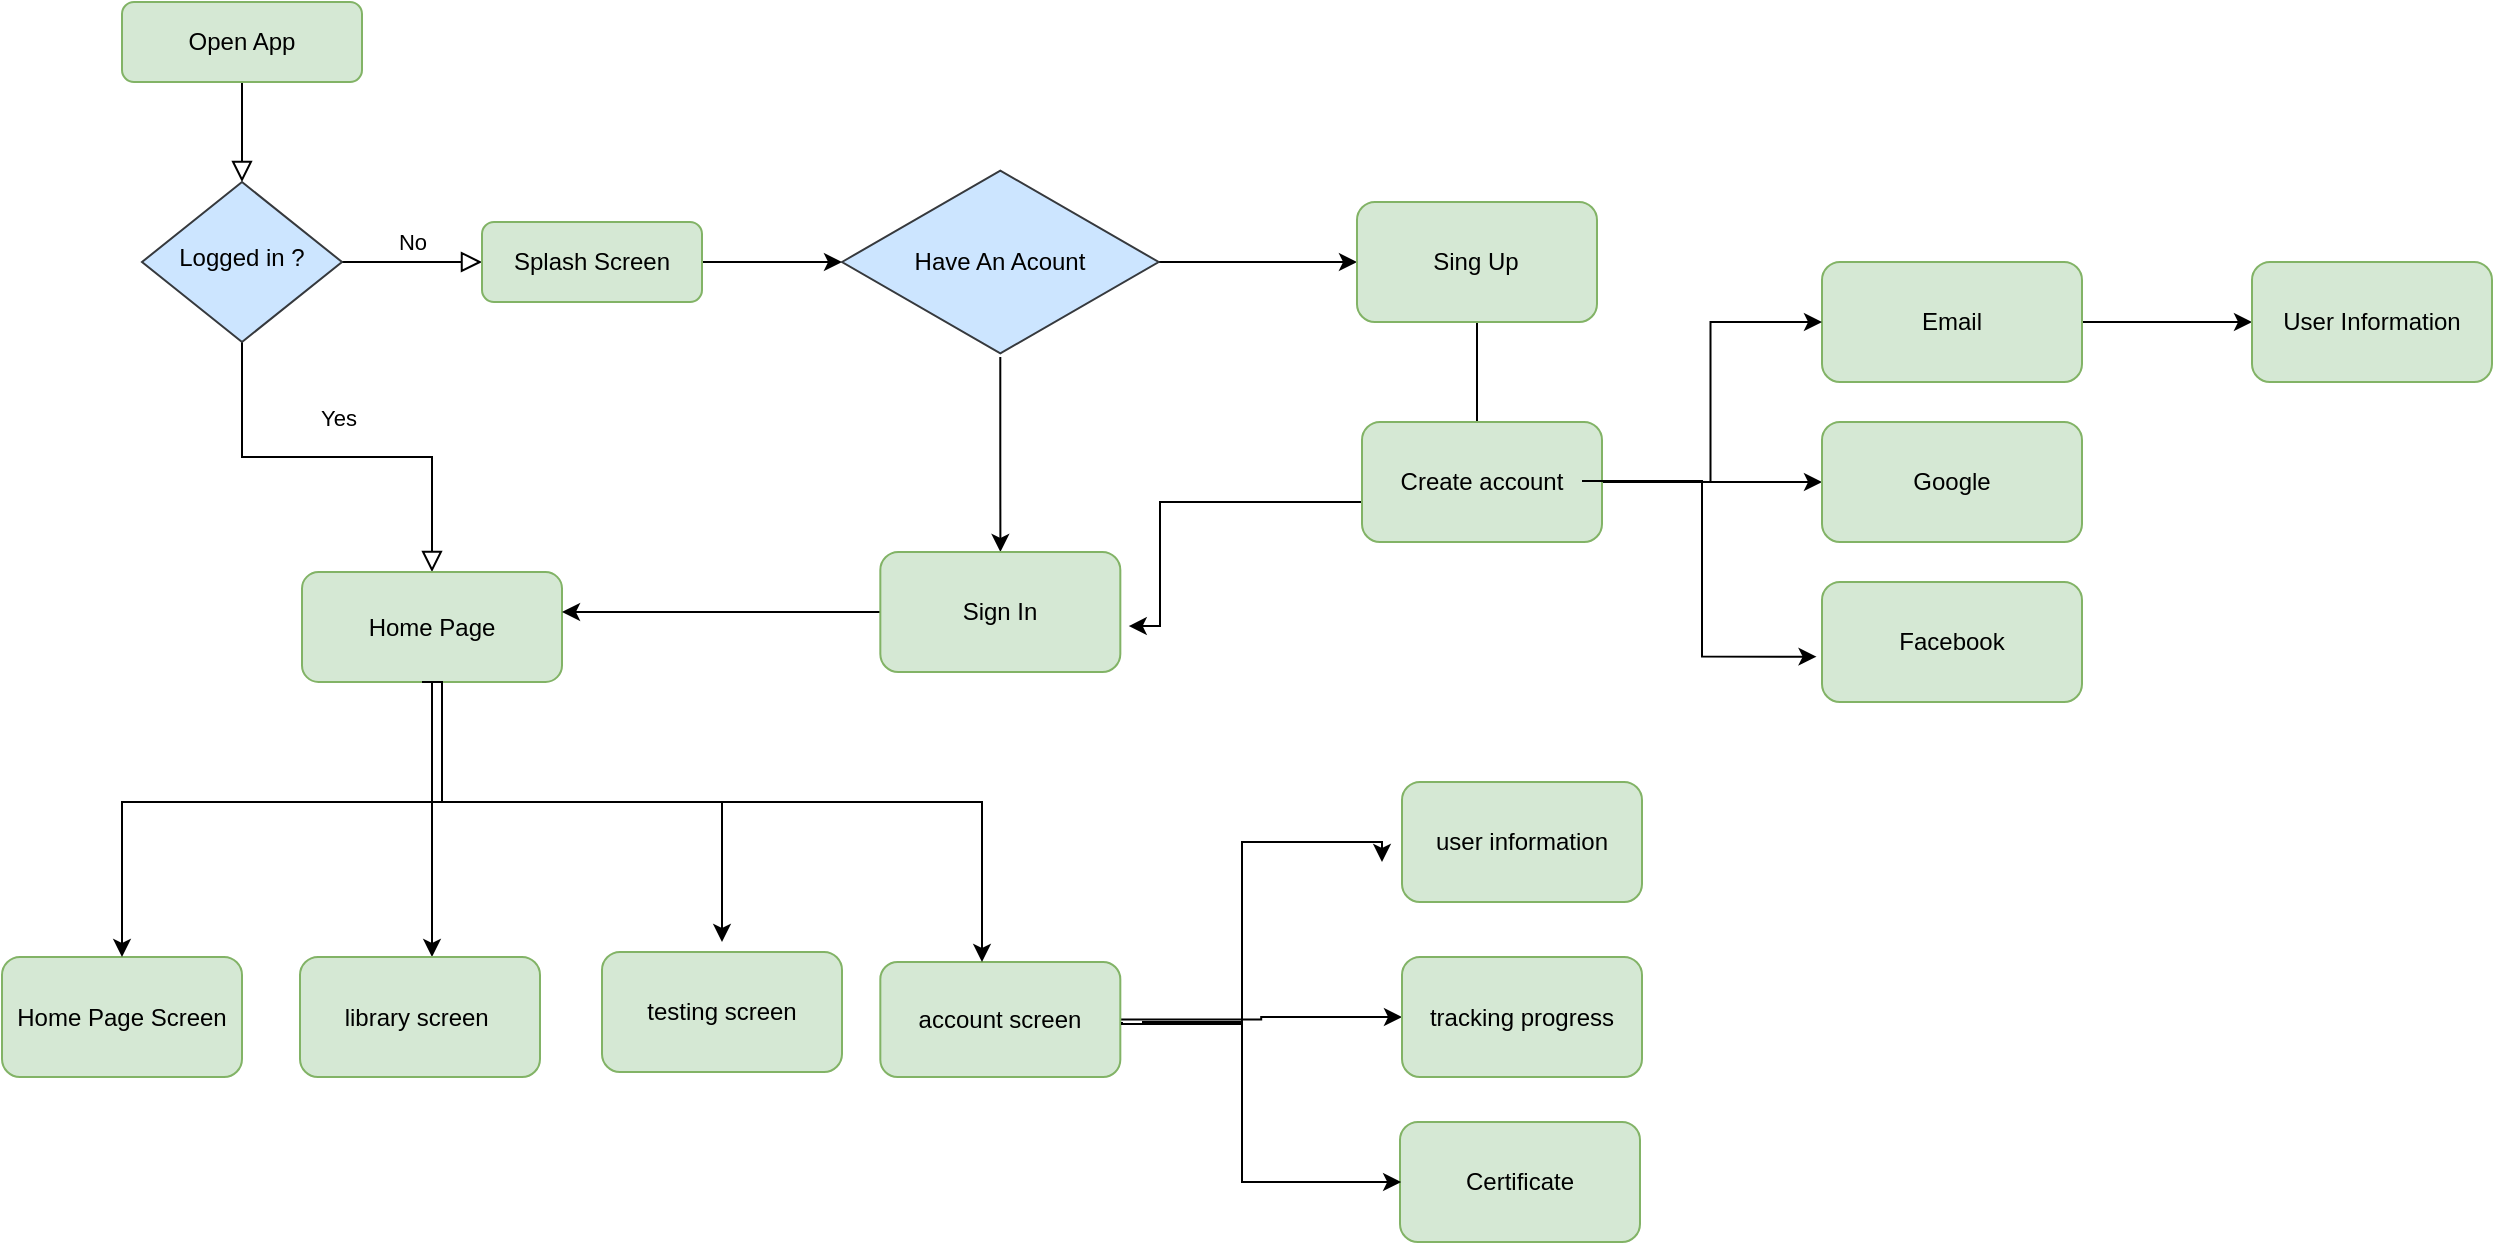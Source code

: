 <mxfile version="24.7.6">
  <diagram id="C5RBs43oDa-KdzZeNtuy" name="Page-1">
    <mxGraphModel dx="1134" dy="750" grid="1" gridSize="10" guides="1" tooltips="1" connect="1" arrows="1" fold="1" page="1" pageScale="1" pageWidth="827" pageHeight="1169" math="0" shadow="0">
      <root>
        <mxCell id="WIyWlLk6GJQsqaUBKTNV-0" />
        <mxCell id="WIyWlLk6GJQsqaUBKTNV-1" parent="WIyWlLk6GJQsqaUBKTNV-0" />
        <mxCell id="WIyWlLk6GJQsqaUBKTNV-2" value="" style="rounded=0;html=1;jettySize=auto;orthogonalLoop=1;fontSize=11;endArrow=block;endFill=0;endSize=8;strokeWidth=1;shadow=0;labelBackgroundColor=none;edgeStyle=orthogonalEdgeStyle;" parent="WIyWlLk6GJQsqaUBKTNV-1" source="WIyWlLk6GJQsqaUBKTNV-3" target="WIyWlLk6GJQsqaUBKTNV-6" edge="1">
          <mxGeometry relative="1" as="geometry" />
        </mxCell>
        <mxCell id="WIyWlLk6GJQsqaUBKTNV-3" value="Open App" style="rounded=1;whiteSpace=wrap;html=1;fontSize=12;glass=0;strokeWidth=1;shadow=0;fillColor=#d5e8d4;strokeColor=#82b366;" parent="WIyWlLk6GJQsqaUBKTNV-1" vertex="1">
          <mxGeometry x="160" y="80" width="120" height="40" as="geometry" />
        </mxCell>
        <mxCell id="WIyWlLk6GJQsqaUBKTNV-4" value="Yes" style="rounded=0;html=1;jettySize=auto;orthogonalLoop=1;fontSize=11;endArrow=block;endFill=0;endSize=8;strokeWidth=1;shadow=0;labelBackgroundColor=none;edgeStyle=orthogonalEdgeStyle;entryX=0.5;entryY=0;entryDx=0;entryDy=0;" parent="WIyWlLk6GJQsqaUBKTNV-1" source="WIyWlLk6GJQsqaUBKTNV-6" target="WIyWlLk6GJQsqaUBKTNV-12" edge="1">
          <mxGeometry y="20" relative="1" as="geometry">
            <mxPoint as="offset" />
            <mxPoint x="220" y="290" as="targetPoint" />
          </mxGeometry>
        </mxCell>
        <mxCell id="WIyWlLk6GJQsqaUBKTNV-5" value="No" style="edgeStyle=orthogonalEdgeStyle;rounded=0;html=1;jettySize=auto;orthogonalLoop=1;fontSize=11;endArrow=block;endFill=0;endSize=8;strokeWidth=1;shadow=0;labelBackgroundColor=none;" parent="WIyWlLk6GJQsqaUBKTNV-1" source="WIyWlLk6GJQsqaUBKTNV-6" target="WIyWlLk6GJQsqaUBKTNV-7" edge="1">
          <mxGeometry y="10" relative="1" as="geometry">
            <mxPoint as="offset" />
          </mxGeometry>
        </mxCell>
        <mxCell id="WIyWlLk6GJQsqaUBKTNV-6" value="Logged in ?" style="rhombus;whiteSpace=wrap;html=1;shadow=0;fontFamily=Helvetica;fontSize=12;align=center;strokeWidth=1;spacing=6;spacingTop=-4;fillColor=#cce5ff;strokeColor=#36393d;" parent="WIyWlLk6GJQsqaUBKTNV-1" vertex="1">
          <mxGeometry x="170" y="170" width="100" height="80" as="geometry" />
        </mxCell>
        <mxCell id="XwiI9bIP3NHyLbJwakYZ-5" style="edgeStyle=orthogonalEdgeStyle;rounded=0;orthogonalLoop=1;jettySize=auto;html=1;" edge="1" parent="WIyWlLk6GJQsqaUBKTNV-1" source="WIyWlLk6GJQsqaUBKTNV-7">
          <mxGeometry relative="1" as="geometry">
            <mxPoint x="520" y="210" as="targetPoint" />
          </mxGeometry>
        </mxCell>
        <mxCell id="WIyWlLk6GJQsqaUBKTNV-7" value="Splash Screen" style="rounded=1;whiteSpace=wrap;html=1;fontSize=12;glass=0;strokeWidth=1;shadow=0;fillColor=#d5e8d4;strokeColor=#82b366;" parent="WIyWlLk6GJQsqaUBKTNV-1" vertex="1">
          <mxGeometry x="340" y="190" width="110" height="40" as="geometry" />
        </mxCell>
        <mxCell id="XwiI9bIP3NHyLbJwakYZ-41" value="" style="edgeStyle=orthogonalEdgeStyle;rounded=0;orthogonalLoop=1;jettySize=auto;html=1;" edge="1" parent="WIyWlLk6GJQsqaUBKTNV-1" source="WIyWlLk6GJQsqaUBKTNV-12" target="XwiI9bIP3NHyLbJwakYZ-40">
          <mxGeometry relative="1" as="geometry">
            <Array as="points">
              <mxPoint x="315" y="530" />
              <mxPoint x="315" y="530" />
            </Array>
          </mxGeometry>
        </mxCell>
        <mxCell id="WIyWlLk6GJQsqaUBKTNV-12" value="Home Page" style="rounded=1;whiteSpace=wrap;html=1;fontSize=12;glass=0;strokeWidth=1;shadow=0;fillColor=#d5e8d4;strokeColor=#82b366;" parent="WIyWlLk6GJQsqaUBKTNV-1" vertex="1">
          <mxGeometry x="250" y="365" width="130" height="55" as="geometry" />
        </mxCell>
        <mxCell id="XwiI9bIP3NHyLbJwakYZ-16" value="" style="edgeStyle=orthogonalEdgeStyle;rounded=0;orthogonalLoop=1;jettySize=auto;html=1;" edge="1" parent="WIyWlLk6GJQsqaUBKTNV-1" source="XwiI9bIP3NHyLbJwakYZ-7" target="XwiI9bIP3NHyLbJwakYZ-15">
          <mxGeometry relative="1" as="geometry" />
        </mxCell>
        <mxCell id="XwiI9bIP3NHyLbJwakYZ-18" value="" style="edgeStyle=orthogonalEdgeStyle;rounded=0;orthogonalLoop=1;jettySize=auto;html=1;" edge="1" parent="WIyWlLk6GJQsqaUBKTNV-1" source="XwiI9bIP3NHyLbJwakYZ-7" target="XwiI9bIP3NHyLbJwakYZ-17">
          <mxGeometry relative="1" as="geometry" />
        </mxCell>
        <mxCell id="XwiI9bIP3NHyLbJwakYZ-7" value="Have An Acount" style="html=1;whiteSpace=wrap;aspect=fixed;shape=isoRectangle;fillColor=#cce5ff;strokeColor=#36393d;" vertex="1" parent="WIyWlLk6GJQsqaUBKTNV-1">
          <mxGeometry x="520" y="162.5" width="158.33" height="95" as="geometry" />
        </mxCell>
        <mxCell id="XwiI9bIP3NHyLbJwakYZ-19" style="edgeStyle=orthogonalEdgeStyle;rounded=0;orthogonalLoop=1;jettySize=auto;html=1;" edge="1" parent="WIyWlLk6GJQsqaUBKTNV-1" source="XwiI9bIP3NHyLbJwakYZ-15">
          <mxGeometry relative="1" as="geometry">
            <mxPoint x="380" y="385" as="targetPoint" />
          </mxGeometry>
        </mxCell>
        <mxCell id="XwiI9bIP3NHyLbJwakYZ-15" value="Sign In" style="rounded=1;whiteSpace=wrap;html=1;fillColor=#d5e8d4;strokeColor=#82b366;" vertex="1" parent="WIyWlLk6GJQsqaUBKTNV-1">
          <mxGeometry x="539.165" y="355" width="120" height="60" as="geometry" />
        </mxCell>
        <mxCell id="XwiI9bIP3NHyLbJwakYZ-21" style="edgeStyle=orthogonalEdgeStyle;rounded=0;orthogonalLoop=1;jettySize=auto;html=1;" edge="1" parent="WIyWlLk6GJQsqaUBKTNV-1" source="XwiI9bIP3NHyLbJwakYZ-17">
          <mxGeometry relative="1" as="geometry">
            <mxPoint x="837.495" y="320" as="targetPoint" />
          </mxGeometry>
        </mxCell>
        <mxCell id="XwiI9bIP3NHyLbJwakYZ-17" value="Sing Up" style="rounded=1;whiteSpace=wrap;html=1;fillColor=#d5e8d4;strokeColor=#82b366;" vertex="1" parent="WIyWlLk6GJQsqaUBKTNV-1">
          <mxGeometry x="777.495" y="180" width="120" height="60" as="geometry" />
        </mxCell>
        <mxCell id="XwiI9bIP3NHyLbJwakYZ-30" value="" style="edgeStyle=orthogonalEdgeStyle;rounded=0;orthogonalLoop=1;jettySize=auto;html=1;" edge="1" parent="WIyWlLk6GJQsqaUBKTNV-1" source="XwiI9bIP3NHyLbJwakYZ-22" target="XwiI9bIP3NHyLbJwakYZ-23">
          <mxGeometry relative="1" as="geometry" />
        </mxCell>
        <mxCell id="XwiI9bIP3NHyLbJwakYZ-39" style="edgeStyle=orthogonalEdgeStyle;rounded=0;orthogonalLoop=1;jettySize=auto;html=1;entryX=1.035;entryY=0.617;entryDx=0;entryDy=0;entryPerimeter=0;" edge="1" parent="WIyWlLk6GJQsqaUBKTNV-1" target="XwiI9bIP3NHyLbJwakYZ-15">
          <mxGeometry relative="1" as="geometry">
            <mxPoint x="678.33" y="400" as="targetPoint" />
            <mxPoint x="798.33" y="330" as="sourcePoint" />
            <Array as="points">
              <mxPoint x="679" y="330" />
              <mxPoint x="679" y="392" />
            </Array>
          </mxGeometry>
        </mxCell>
        <mxCell id="XwiI9bIP3NHyLbJwakYZ-22" value="Create account" style="rounded=1;whiteSpace=wrap;html=1;fillColor=#d5e8d4;strokeColor=#82b366;" vertex="1" parent="WIyWlLk6GJQsqaUBKTNV-1">
          <mxGeometry x="780" y="290" width="120" height="60" as="geometry" />
        </mxCell>
        <mxCell id="XwiI9bIP3NHyLbJwakYZ-23" value="Google" style="whiteSpace=wrap;html=1;rounded=1;fillColor=#d5e8d4;strokeColor=#82b366;" vertex="1" parent="WIyWlLk6GJQsqaUBKTNV-1">
          <mxGeometry x="1010" y="290" width="130" height="60" as="geometry" />
        </mxCell>
        <mxCell id="XwiI9bIP3NHyLbJwakYZ-26" value="Facebook" style="whiteSpace=wrap;html=1;rounded=1;fillColor=#d5e8d4;strokeColor=#82b366;" vertex="1" parent="WIyWlLk6GJQsqaUBKTNV-1">
          <mxGeometry x="1010" y="370" width="130" height="60" as="geometry" />
        </mxCell>
        <mxCell id="XwiI9bIP3NHyLbJwakYZ-34" value="" style="edgeStyle=orthogonalEdgeStyle;rounded=0;orthogonalLoop=1;jettySize=auto;html=1;" edge="1" parent="WIyWlLk6GJQsqaUBKTNV-1" source="XwiI9bIP3NHyLbJwakYZ-27" target="XwiI9bIP3NHyLbJwakYZ-33">
          <mxGeometry relative="1" as="geometry" />
        </mxCell>
        <mxCell id="XwiI9bIP3NHyLbJwakYZ-27" value="Email" style="whiteSpace=wrap;html=1;rounded=1;fillColor=#d5e8d4;strokeColor=#82b366;" vertex="1" parent="WIyWlLk6GJQsqaUBKTNV-1">
          <mxGeometry x="1010" y="210" width="130" height="60" as="geometry" />
        </mxCell>
        <mxCell id="XwiI9bIP3NHyLbJwakYZ-31" value="" style="edgeStyle=orthogonalEdgeStyle;rounded=0;orthogonalLoop=1;jettySize=auto;html=1;entryX=0;entryY=0.5;entryDx=0;entryDy=0;" edge="1" parent="WIyWlLk6GJQsqaUBKTNV-1" target="XwiI9bIP3NHyLbJwakYZ-27">
          <mxGeometry relative="1" as="geometry">
            <mxPoint x="897.49" y="319.5" as="sourcePoint" />
            <mxPoint x="1007.49" y="319.5" as="targetPoint" />
          </mxGeometry>
        </mxCell>
        <mxCell id="XwiI9bIP3NHyLbJwakYZ-32" value="" style="edgeStyle=orthogonalEdgeStyle;rounded=0;orthogonalLoop=1;jettySize=auto;html=1;entryX=-0.021;entryY=0.622;entryDx=0;entryDy=0;entryPerimeter=0;" edge="1" parent="WIyWlLk6GJQsqaUBKTNV-1" target="XwiI9bIP3NHyLbJwakYZ-26">
          <mxGeometry relative="1" as="geometry">
            <mxPoint x="890" y="319.5" as="sourcePoint" />
            <mxPoint x="1000" y="319.5" as="targetPoint" />
            <Array as="points">
              <mxPoint x="950" y="320" />
              <mxPoint x="950" y="407" />
            </Array>
          </mxGeometry>
        </mxCell>
        <mxCell id="XwiI9bIP3NHyLbJwakYZ-33" value="User Information" style="whiteSpace=wrap;html=1;rounded=1;fillColor=#d5e8d4;strokeColor=#82b366;" vertex="1" parent="WIyWlLk6GJQsqaUBKTNV-1">
          <mxGeometry x="1225" y="210" width="120" height="60" as="geometry" />
        </mxCell>
        <mxCell id="XwiI9bIP3NHyLbJwakYZ-40" value="library screen&amp;nbsp;" style="whiteSpace=wrap;html=1;fillColor=#d5e8d4;strokeColor=#82b366;rounded=1;glass=0;strokeWidth=1;shadow=0;" vertex="1" parent="WIyWlLk6GJQsqaUBKTNV-1">
          <mxGeometry x="249" y="557.5" width="120" height="60" as="geometry" />
        </mxCell>
        <mxCell id="XwiI9bIP3NHyLbJwakYZ-42" value="Home Page Screen" style="whiteSpace=wrap;html=1;fillColor=#d5e8d4;strokeColor=#82b366;rounded=1;glass=0;strokeWidth=1;shadow=0;" vertex="1" parent="WIyWlLk6GJQsqaUBKTNV-1">
          <mxGeometry x="100" y="557.5" width="120" height="60" as="geometry" />
        </mxCell>
        <mxCell id="XwiI9bIP3NHyLbJwakYZ-43" value="testing screen" style="whiteSpace=wrap;html=1;fillColor=#d5e8d4;strokeColor=#82b366;rounded=1;glass=0;strokeWidth=1;shadow=0;" vertex="1" parent="WIyWlLk6GJQsqaUBKTNV-1">
          <mxGeometry x="400" y="555" width="120" height="60" as="geometry" />
        </mxCell>
        <mxCell id="XwiI9bIP3NHyLbJwakYZ-51" value="" style="edgeStyle=orthogonalEdgeStyle;rounded=0;orthogonalLoop=1;jettySize=auto;html=1;exitX=0.462;exitY=1;exitDx=0;exitDy=0;exitPerimeter=0;" edge="1" parent="WIyWlLk6GJQsqaUBKTNV-1" source="WIyWlLk6GJQsqaUBKTNV-12">
          <mxGeometry relative="1" as="geometry">
            <mxPoint x="310" y="430" as="sourcePoint" />
            <mxPoint x="460" y="550" as="targetPoint" />
            <Array as="points">
              <mxPoint x="315" y="420" />
              <mxPoint x="315" y="480" />
              <mxPoint x="460" y="480" />
            </Array>
          </mxGeometry>
        </mxCell>
        <mxCell id="XwiI9bIP3NHyLbJwakYZ-58" value="" style="edgeStyle=orthogonalEdgeStyle;rounded=0;orthogonalLoop=1;jettySize=auto;html=1;" edge="1" parent="WIyWlLk6GJQsqaUBKTNV-1" source="XwiI9bIP3NHyLbJwakYZ-52" target="XwiI9bIP3NHyLbJwakYZ-57">
          <mxGeometry relative="1" as="geometry" />
        </mxCell>
        <mxCell id="XwiI9bIP3NHyLbJwakYZ-52" value="account screen" style="whiteSpace=wrap;html=1;fillColor=#d5e8d4;strokeColor=#82b366;rounded=1;glass=0;strokeWidth=1;shadow=0;" vertex="1" parent="WIyWlLk6GJQsqaUBKTNV-1">
          <mxGeometry x="539.16" y="560" width="120" height="57.5" as="geometry" />
        </mxCell>
        <mxCell id="XwiI9bIP3NHyLbJwakYZ-54" value="" style="edgeStyle=orthogonalEdgeStyle;rounded=0;orthogonalLoop=1;jettySize=auto;html=1;" edge="1" parent="WIyWlLk6GJQsqaUBKTNV-1">
          <mxGeometry relative="1" as="geometry">
            <mxPoint x="310" y="420" as="sourcePoint" />
            <mxPoint x="590" y="560" as="targetPoint" />
            <Array as="points">
              <mxPoint x="320" y="420" />
              <mxPoint x="320" y="480" />
              <mxPoint x="590" y="480" />
            </Array>
          </mxGeometry>
        </mxCell>
        <mxCell id="XwiI9bIP3NHyLbJwakYZ-56" value="" style="edgeStyle=orthogonalEdgeStyle;rounded=0;orthogonalLoop=1;jettySize=auto;html=1;entryX=0.5;entryY=0;entryDx=0;entryDy=0;" edge="1" parent="WIyWlLk6GJQsqaUBKTNV-1" target="XwiI9bIP3NHyLbJwakYZ-42">
          <mxGeometry relative="1" as="geometry">
            <mxPoint x="320" y="420" as="sourcePoint" />
            <mxPoint x="325" y="568" as="targetPoint" />
            <Array as="points">
              <mxPoint x="320" y="480" />
              <mxPoint x="160" y="480" />
            </Array>
          </mxGeometry>
        </mxCell>
        <mxCell id="XwiI9bIP3NHyLbJwakYZ-57" value="tracking progress" style="whiteSpace=wrap;html=1;fillColor=#d5e8d4;strokeColor=#82b366;rounded=1;glass=0;strokeWidth=1;shadow=0;" vertex="1" parent="WIyWlLk6GJQsqaUBKTNV-1">
          <mxGeometry x="800" y="557.5" width="120" height="60" as="geometry" />
        </mxCell>
        <mxCell id="XwiI9bIP3NHyLbJwakYZ-59" value="Certificate" style="whiteSpace=wrap;html=1;fillColor=#d5e8d4;strokeColor=#82b366;rounded=1;glass=0;strokeWidth=1;shadow=0;" vertex="1" parent="WIyWlLk6GJQsqaUBKTNV-1">
          <mxGeometry x="799" y="640" width="120" height="60" as="geometry" />
        </mxCell>
        <mxCell id="XwiI9bIP3NHyLbJwakYZ-60" value="user information" style="whiteSpace=wrap;html=1;fillColor=#d5e8d4;strokeColor=#82b366;rounded=1;glass=0;strokeWidth=1;shadow=0;" vertex="1" parent="WIyWlLk6GJQsqaUBKTNV-1">
          <mxGeometry x="800" y="470" width="120" height="60" as="geometry" />
        </mxCell>
        <mxCell id="XwiI9bIP3NHyLbJwakYZ-61" value="" style="edgeStyle=orthogonalEdgeStyle;rounded=0;orthogonalLoop=1;jettySize=auto;html=1;" edge="1" parent="WIyWlLk6GJQsqaUBKTNV-1">
          <mxGeometry relative="1" as="geometry">
            <mxPoint x="660" y="590" as="sourcePoint" />
            <mxPoint x="799.57" y="670" as="targetPoint" />
            <Array as="points">
              <mxPoint x="720" y="591" />
              <mxPoint x="720" y="670" />
            </Array>
          </mxGeometry>
        </mxCell>
        <mxCell id="XwiI9bIP3NHyLbJwakYZ-62" value="" style="edgeStyle=orthogonalEdgeStyle;rounded=0;orthogonalLoop=1;jettySize=auto;html=1;" edge="1" parent="WIyWlLk6GJQsqaUBKTNV-1">
          <mxGeometry relative="1" as="geometry">
            <mxPoint x="670" y="590" as="sourcePoint" />
            <mxPoint x="790" y="510" as="targetPoint" />
            <Array as="points">
              <mxPoint x="720" y="590" />
              <mxPoint x="720" y="500" />
              <mxPoint x="790" y="500" />
            </Array>
          </mxGeometry>
        </mxCell>
      </root>
    </mxGraphModel>
  </diagram>
</mxfile>
